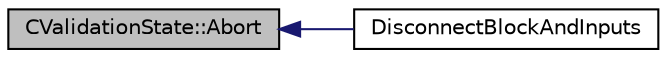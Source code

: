 digraph "CValidationState::Abort"
{
  edge [fontname="Helvetica",fontsize="10",labelfontname="Helvetica",labelfontsize="10"];
  node [fontname="Helvetica",fontsize="10",shape=record];
  rankdir="LR";
  Node7 [label="CValidationState::Abort",height=0.2,width=0.4,color="black", fillcolor="grey75", style="filled", fontcolor="black"];
  Node7 -> Node8 [dir="back",color="midnightblue",fontsize="10",style="solid",fontname="Helvetica"];
  Node8 [label="DisconnectBlockAndInputs",height=0.2,width=0.4,color="black", fillcolor="white", style="filled",URL="$main_8cpp.html#acc33d7f850152cbbb9d00f7c71d99704"];
}
